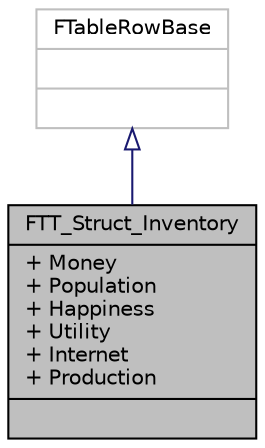 digraph "FTT_Struct_Inventory"
{
 // LATEX_PDF_SIZE
  edge [fontname="Helvetica",fontsize="10",labelfontname="Helvetica",labelfontsize="10"];
  node [fontname="Helvetica",fontsize="10",shape=record];
  Node2 [label="{FTT_Struct_Inventory\n|+ Money\l+ Population\l+ Happiness\l+ Utility\l+ Internet\l+ Production\l|}",height=0.2,width=0.4,color="black", fillcolor="grey75", style="filled", fontcolor="black",tooltip=" "];
  Node3 -> Node2 [dir="back",color="midnightblue",fontsize="10",style="solid",arrowtail="onormal",fontname="Helvetica"];
  Node3 [label="{FTableRowBase\n||}",height=0.2,width=0.4,color="grey75", fillcolor="white", style="filled",tooltip=" "];
}
